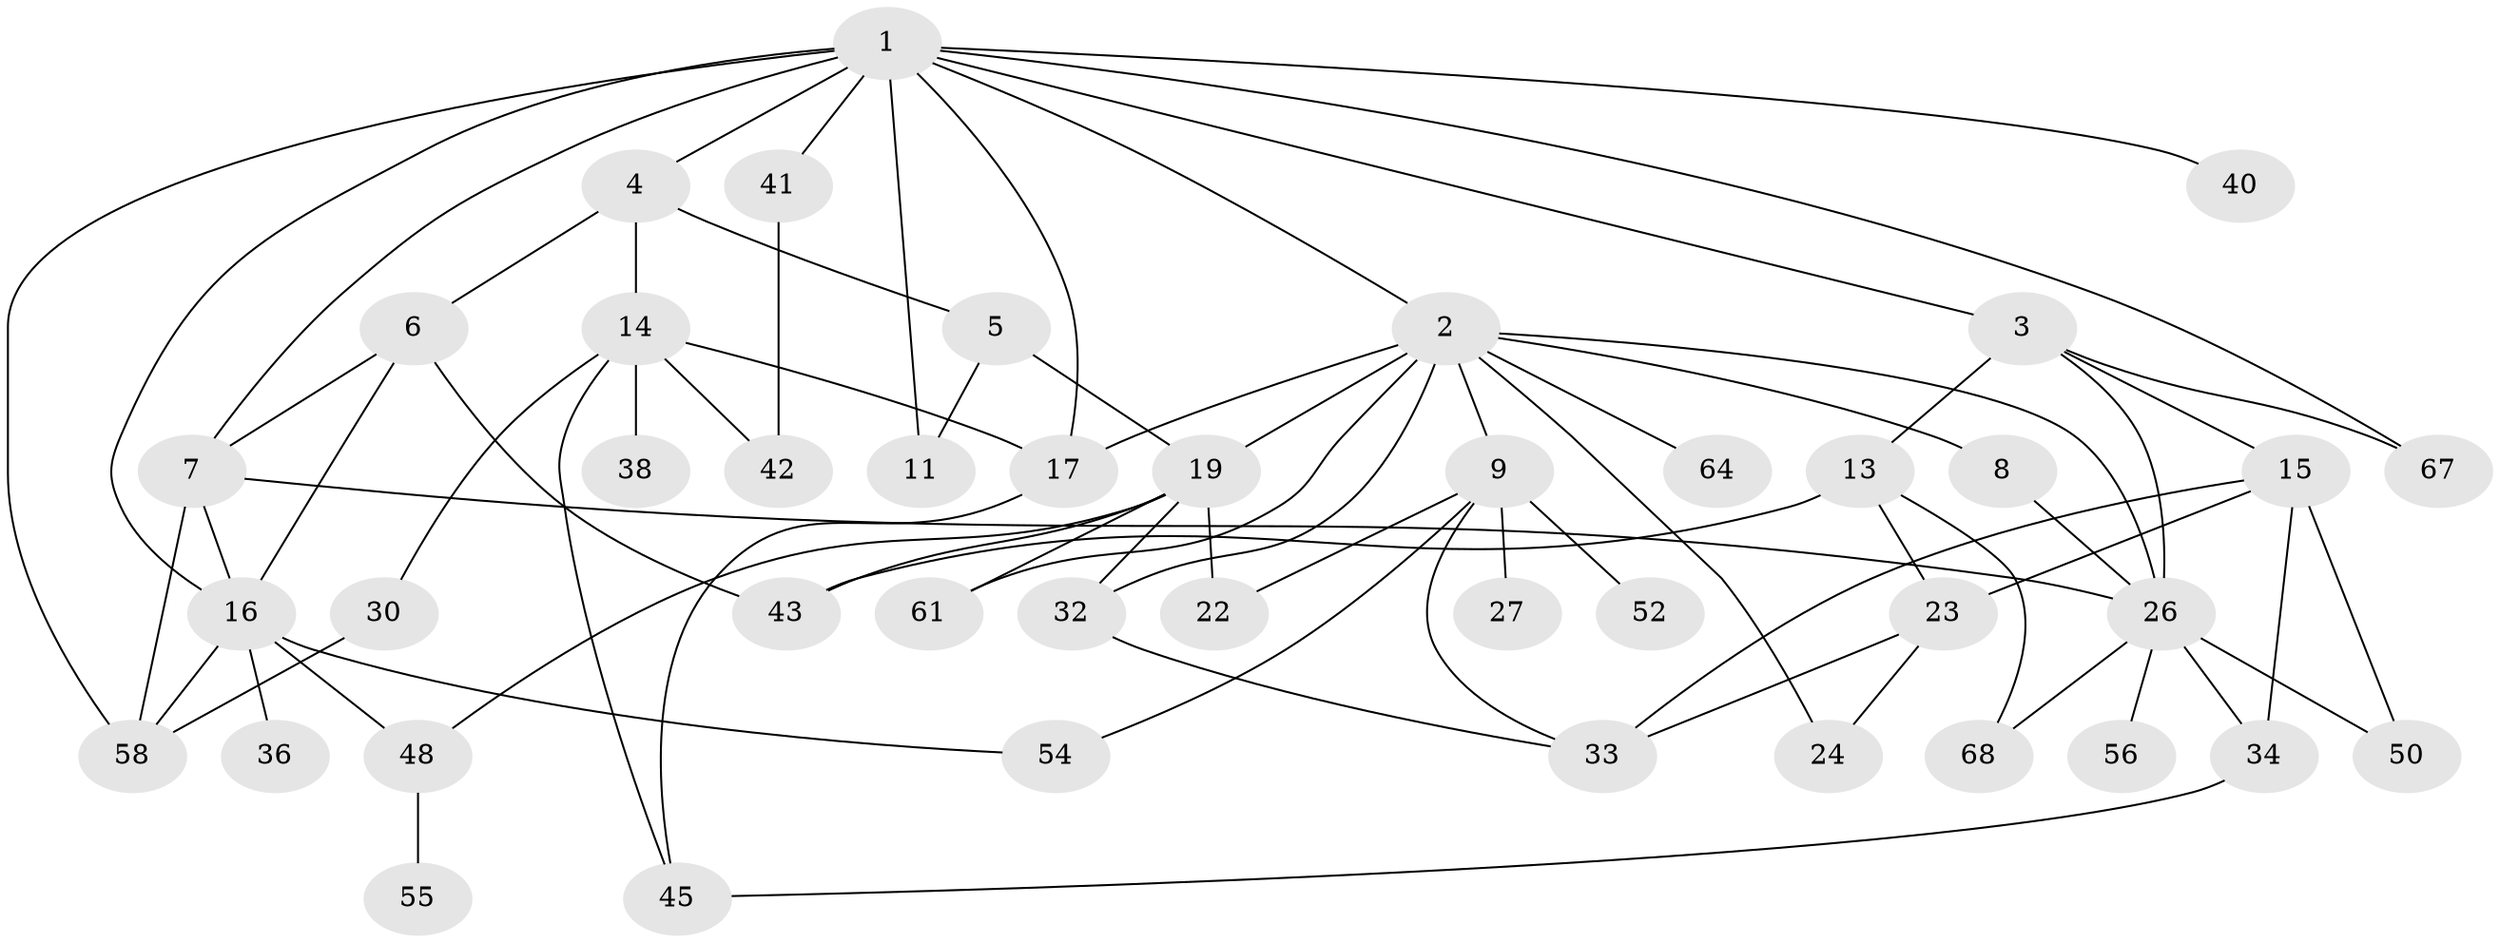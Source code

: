 // original degree distribution, {9: 0.014285714285714285, 8: 0.014285714285714285, 5: 0.05714285714285714, 3: 0.2, 4: 0.21428571428571427, 2: 0.2857142857142857, 6: 0.02857142857142857, 1: 0.18571428571428572}
// Generated by graph-tools (version 1.1) at 2025/10/02/27/25 16:10:55]
// undirected, 43 vertices, 74 edges
graph export_dot {
graph [start="1"]
  node [color=gray90,style=filled];
  1 [super="+18"];
  2 [super="+29"];
  3 [super="+35"];
  4 [super="+44"];
  5;
  6 [super="+51"];
  7 [super="+21"];
  8;
  9 [super="+10"];
  11 [super="+12"];
  13 [super="+37"];
  14 [super="+25"];
  15 [super="+60"];
  16 [super="+70"];
  17 [super="+62"];
  19 [super="+20"];
  22;
  23 [super="+28"];
  24 [super="+31"];
  26 [super="+49"];
  27;
  30 [super="+53"];
  32 [super="+65"];
  33 [super="+59"];
  34;
  36 [super="+69"];
  38 [super="+39"];
  40;
  41 [super="+46"];
  42 [super="+66"];
  43;
  45 [super="+47"];
  48 [super="+57"];
  50;
  52;
  54;
  55;
  56;
  58 [super="+63"];
  61;
  64;
  67;
  68;
  1 -- 2;
  1 -- 3;
  1 -- 4;
  1 -- 11;
  1 -- 16;
  1 -- 41;
  1 -- 58;
  1 -- 17;
  1 -- 40;
  1 -- 67;
  1 -- 7;
  2 -- 8;
  2 -- 9;
  2 -- 32;
  2 -- 61;
  2 -- 19;
  2 -- 26;
  2 -- 64;
  2 -- 17;
  2 -- 24;
  3 -- 13;
  3 -- 15;
  3 -- 67;
  3 -- 26;
  4 -- 5;
  4 -- 6;
  4 -- 14;
  5 -- 19;
  5 -- 11;
  6 -- 7;
  6 -- 43;
  6 -- 16;
  7 -- 58 [weight=2];
  7 -- 26;
  7 -- 16;
  8 -- 26;
  9 -- 22;
  9 -- 27;
  9 -- 52;
  9 -- 54;
  9 -- 33;
  13 -- 68;
  13 -- 43;
  13 -- 23;
  14 -- 17;
  14 -- 30;
  14 -- 42;
  14 -- 38;
  14 -- 45;
  15 -- 23;
  15 -- 50;
  15 -- 33;
  15 -- 34;
  16 -- 36;
  16 -- 54;
  16 -- 48;
  16 -- 58;
  17 -- 45;
  19 -- 22;
  19 -- 48;
  19 -- 61;
  19 -- 32;
  19 -- 43;
  23 -- 24;
  23 -- 33;
  26 -- 34;
  26 -- 56;
  26 -- 50;
  26 -- 68;
  30 -- 58;
  32 -- 33;
  34 -- 45;
  41 -- 42;
  48 -- 55;
}
